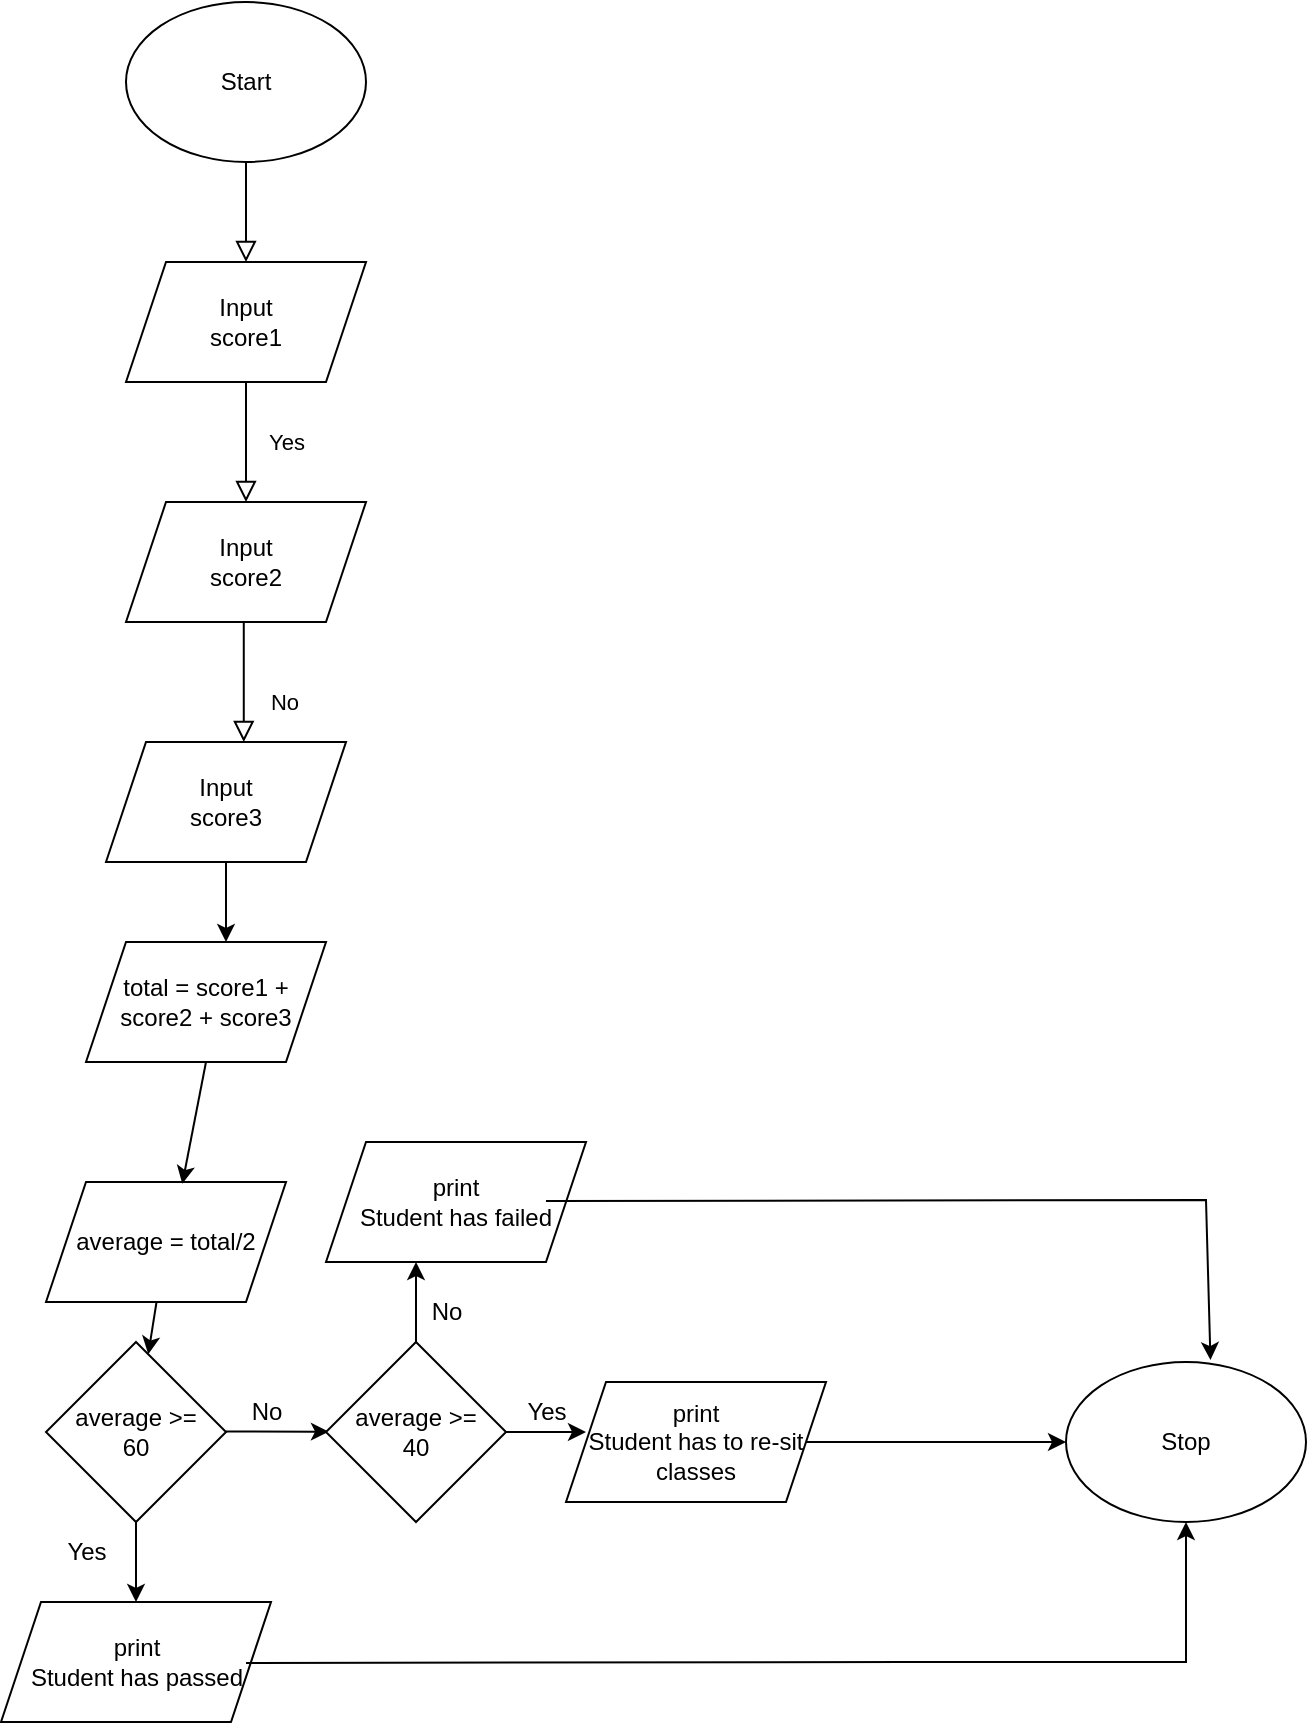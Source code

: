 <mxfile version="21.7.5" type="github">
  <diagram id="C5RBs43oDa-KdzZeNtuy" name="Page-1">
    <mxGraphModel dx="2298" dy="960" grid="1" gridSize="10" guides="1" tooltips="1" connect="1" arrows="1" fold="1" page="1" pageScale="1" pageWidth="827" pageHeight="1169" math="0" shadow="0">
      <root>
        <mxCell id="WIyWlLk6GJQsqaUBKTNV-0" />
        <mxCell id="WIyWlLk6GJQsqaUBKTNV-1" parent="WIyWlLk6GJQsqaUBKTNV-0" />
        <mxCell id="WIyWlLk6GJQsqaUBKTNV-2" value="" style="rounded=0;html=1;jettySize=auto;orthogonalLoop=1;fontSize=11;endArrow=block;endFill=0;endSize=8;strokeWidth=1;shadow=0;labelBackgroundColor=none;edgeStyle=orthogonalEdgeStyle;fontColor=default;" parent="WIyWlLk6GJQsqaUBKTNV-1" edge="1">
          <mxGeometry relative="1" as="geometry">
            <mxPoint x="220" y="120" as="sourcePoint" />
            <mxPoint x="220.0" y="170.0" as="targetPoint" />
          </mxGeometry>
        </mxCell>
        <mxCell id="WIyWlLk6GJQsqaUBKTNV-4" value="Yes" style="rounded=0;html=1;jettySize=auto;orthogonalLoop=1;fontSize=11;endArrow=block;endFill=0;endSize=8;strokeWidth=1;shadow=0;labelBackgroundColor=none;edgeStyle=orthogonalEdgeStyle;exitX=0.5;exitY=1;exitDx=0;exitDy=0;fontColor=default;" parent="WIyWlLk6GJQsqaUBKTNV-1" source="kK6c958DxFX6T6-v-BMf-2" edge="1">
          <mxGeometry y="20" relative="1" as="geometry">
            <mxPoint as="offset" />
            <mxPoint x="220.0" y="250.0" as="sourcePoint" />
            <mxPoint x="220" y="290" as="targetPoint" />
          </mxGeometry>
        </mxCell>
        <mxCell id="WIyWlLk6GJQsqaUBKTNV-8" value="No" style="rounded=0;html=1;jettySize=auto;orthogonalLoop=1;fontSize=11;endArrow=block;endFill=0;endSize=8;strokeWidth=1;shadow=0;labelBackgroundColor=none;edgeStyle=orthogonalEdgeStyle;fontColor=default;" parent="WIyWlLk6GJQsqaUBKTNV-1" edge="1">
          <mxGeometry x="0.333" y="20" relative="1" as="geometry">
            <mxPoint as="offset" />
            <mxPoint x="218.89" y="350.0" as="sourcePoint" />
            <mxPoint x="218.89" y="410" as="targetPoint" />
          </mxGeometry>
        </mxCell>
        <mxCell id="kK6c958DxFX6T6-v-BMf-0" value="Start" style="ellipse;whiteSpace=wrap;html=1;labelBackgroundColor=none;" vertex="1" parent="WIyWlLk6GJQsqaUBKTNV-1">
          <mxGeometry x="160" y="40" width="120" height="80" as="geometry" />
        </mxCell>
        <mxCell id="kK6c958DxFX6T6-v-BMf-2" value="Input&lt;br&gt;score1" style="shape=parallelogram;perimeter=parallelogramPerimeter;whiteSpace=wrap;html=1;fixedSize=1;labelBackgroundColor=none;" vertex="1" parent="WIyWlLk6GJQsqaUBKTNV-1">
          <mxGeometry x="160" y="170" width="120" height="60" as="geometry" />
        </mxCell>
        <mxCell id="kK6c958DxFX6T6-v-BMf-3" value="Input&lt;br&gt;score2" style="shape=parallelogram;perimeter=parallelogramPerimeter;whiteSpace=wrap;html=1;fixedSize=1;labelBackgroundColor=none;" vertex="1" parent="WIyWlLk6GJQsqaUBKTNV-1">
          <mxGeometry x="160" y="290" width="120" height="60" as="geometry" />
        </mxCell>
        <mxCell id="kK6c958DxFX6T6-v-BMf-4" value="Input&lt;br&gt;score3" style="shape=parallelogram;perimeter=parallelogramPerimeter;whiteSpace=wrap;html=1;fixedSize=1;labelBackgroundColor=none;" vertex="1" parent="WIyWlLk6GJQsqaUBKTNV-1">
          <mxGeometry x="150" y="410" width="120" height="60" as="geometry" />
        </mxCell>
        <mxCell id="kK6c958DxFX6T6-v-BMf-5" value="total = score1 + score2 + score3" style="shape=parallelogram;perimeter=parallelogramPerimeter;whiteSpace=wrap;html=1;fixedSize=1;labelBackgroundColor=none;" vertex="1" parent="WIyWlLk6GJQsqaUBKTNV-1">
          <mxGeometry x="140" y="510" width="120" height="60" as="geometry" />
        </mxCell>
        <mxCell id="kK6c958DxFX6T6-v-BMf-6" value="" style="endArrow=classic;html=1;rounded=0;exitX=0.5;exitY=1;exitDx=0;exitDy=0;labelBackgroundColor=none;fontColor=default;" edge="1" parent="WIyWlLk6GJQsqaUBKTNV-1" source="kK6c958DxFX6T6-v-BMf-4">
          <mxGeometry width="50" height="50" relative="1" as="geometry">
            <mxPoint x="440" y="490" as="sourcePoint" />
            <mxPoint x="210" y="510" as="targetPoint" />
          </mxGeometry>
        </mxCell>
        <mxCell id="kK6c958DxFX6T6-v-BMf-7" value="average = total/2" style="shape=parallelogram;perimeter=parallelogramPerimeter;whiteSpace=wrap;html=1;fixedSize=1;labelBackgroundColor=none;" vertex="1" parent="WIyWlLk6GJQsqaUBKTNV-1">
          <mxGeometry x="120" y="630" width="120" height="60" as="geometry" />
        </mxCell>
        <mxCell id="kK6c958DxFX6T6-v-BMf-8" value="" style="endArrow=classic;html=1;rounded=0;exitX=0.5;exitY=1;exitDx=0;exitDy=0;entryX=0.568;entryY=0.015;entryDx=0;entryDy=0;entryPerimeter=0;labelBackgroundColor=none;fontColor=default;" edge="1" parent="WIyWlLk6GJQsqaUBKTNV-1" source="kK6c958DxFX6T6-v-BMf-5" target="kK6c958DxFX6T6-v-BMf-7">
          <mxGeometry width="50" height="50" relative="1" as="geometry">
            <mxPoint x="290" y="630" as="sourcePoint" />
            <mxPoint x="340" y="580" as="targetPoint" />
          </mxGeometry>
        </mxCell>
        <mxCell id="kK6c958DxFX6T6-v-BMf-9" value="" style="endArrow=classic;html=1;rounded=0;labelBackgroundColor=none;fontColor=default;" edge="1" parent="WIyWlLk6GJQsqaUBKTNV-1" source="kK6c958DxFX6T6-v-BMf-7" target="kK6c958DxFX6T6-v-BMf-10">
          <mxGeometry width="50" height="50" relative="1" as="geometry">
            <mxPoint x="290" y="680" as="sourcePoint" />
            <mxPoint x="160" y="740" as="targetPoint" />
          </mxGeometry>
        </mxCell>
        <mxCell id="kK6c958DxFX6T6-v-BMf-10" value="average &amp;gt;= &lt;br&gt;60" style="rhombus;whiteSpace=wrap;html=1;labelBackgroundColor=none;" vertex="1" parent="WIyWlLk6GJQsqaUBKTNV-1">
          <mxGeometry x="120" y="710" width="90" height="90" as="geometry" />
        </mxCell>
        <mxCell id="kK6c958DxFX6T6-v-BMf-12" value="" style="endArrow=classic;html=1;rounded=0;exitX=0.5;exitY=1;exitDx=0;exitDy=0;labelBackgroundColor=none;fontColor=default;" edge="1" parent="WIyWlLk6GJQsqaUBKTNV-1" source="kK6c958DxFX6T6-v-BMf-10">
          <mxGeometry width="50" height="50" relative="1" as="geometry">
            <mxPoint x="290" y="680" as="sourcePoint" />
            <mxPoint x="165" y="840" as="targetPoint" />
          </mxGeometry>
        </mxCell>
        <mxCell id="kK6c958DxFX6T6-v-BMf-13" value="Yes" style="text;html=1;align=center;verticalAlign=middle;resizable=0;points=[];autosize=1;strokeColor=none;fillColor=none;labelBackgroundColor=none;" vertex="1" parent="WIyWlLk6GJQsqaUBKTNV-1">
          <mxGeometry x="120" y="800" width="40" height="30" as="geometry" />
        </mxCell>
        <mxCell id="kK6c958DxFX6T6-v-BMf-15" value="print&lt;br&gt;Student has passed" style="shape=parallelogram;perimeter=parallelogramPerimeter;whiteSpace=wrap;html=1;fixedSize=1;labelBackgroundColor=none;" vertex="1" parent="WIyWlLk6GJQsqaUBKTNV-1">
          <mxGeometry x="97.5" y="840" width="135" height="60" as="geometry" />
        </mxCell>
        <mxCell id="kK6c958DxFX6T6-v-BMf-16" value="" style="endArrow=classic;html=1;rounded=0;exitX=1;exitY=0.75;exitDx=0;exitDy=0;labelBackgroundColor=none;fontColor=default;" edge="1" parent="WIyWlLk6GJQsqaUBKTNV-1">
          <mxGeometry width="50" height="50" relative="1" as="geometry">
            <mxPoint x="210.004" y="754.727" as="sourcePoint" />
            <mxPoint x="261.47" y="754.83" as="targetPoint" />
            <Array as="points" />
          </mxGeometry>
        </mxCell>
        <mxCell id="kK6c958DxFX6T6-v-BMf-17" value="No" style="text;html=1;align=center;verticalAlign=middle;resizable=0;points=[];autosize=1;strokeColor=none;fillColor=none;labelBackgroundColor=none;" vertex="1" parent="WIyWlLk6GJQsqaUBKTNV-1">
          <mxGeometry x="210" y="730" width="40" height="30" as="geometry" />
        </mxCell>
        <mxCell id="kK6c958DxFX6T6-v-BMf-18" value="average &amp;gt;= &lt;br&gt;40" style="rhombus;whiteSpace=wrap;html=1;labelBackgroundColor=none;" vertex="1" parent="WIyWlLk6GJQsqaUBKTNV-1">
          <mxGeometry x="260" y="710" width="90" height="90" as="geometry" />
        </mxCell>
        <mxCell id="kK6c958DxFX6T6-v-BMf-19" value="" style="endArrow=classic;html=1;rounded=0;exitX=0.5;exitY=0;exitDx=0;exitDy=0;labelBackgroundColor=none;fontColor=default;" edge="1" parent="WIyWlLk6GJQsqaUBKTNV-1" source="kK6c958DxFX6T6-v-BMf-18">
          <mxGeometry width="50" height="50" relative="1" as="geometry">
            <mxPoint x="300" y="730" as="sourcePoint" />
            <mxPoint x="305" y="670" as="targetPoint" />
          </mxGeometry>
        </mxCell>
        <mxCell id="kK6c958DxFX6T6-v-BMf-20" value="" style="endArrow=classic;html=1;rounded=0;exitX=1;exitY=0.5;exitDx=0;exitDy=0;labelBackgroundColor=none;fontColor=default;" edge="1" parent="WIyWlLk6GJQsqaUBKTNV-1" source="kK6c958DxFX6T6-v-BMf-18">
          <mxGeometry width="50" height="50" relative="1" as="geometry">
            <mxPoint x="300" y="730" as="sourcePoint" />
            <mxPoint x="390" y="755" as="targetPoint" />
          </mxGeometry>
        </mxCell>
        <mxCell id="kK6c958DxFX6T6-v-BMf-21" value="Yes" style="text;html=1;align=center;verticalAlign=middle;resizable=0;points=[];autosize=1;strokeColor=none;fillColor=none;labelBackgroundColor=none;" vertex="1" parent="WIyWlLk6GJQsqaUBKTNV-1">
          <mxGeometry x="350" y="730" width="40" height="30" as="geometry" />
        </mxCell>
        <mxCell id="kK6c958DxFX6T6-v-BMf-22" value="No" style="text;html=1;align=center;verticalAlign=middle;resizable=0;points=[];autosize=1;strokeColor=none;fillColor=none;labelBackgroundColor=none;" vertex="1" parent="WIyWlLk6GJQsqaUBKTNV-1">
          <mxGeometry x="300" y="680" width="40" height="30" as="geometry" />
        </mxCell>
        <mxCell id="kK6c958DxFX6T6-v-BMf-23" value="print&lt;br&gt;Student has failed" style="shape=parallelogram;perimeter=parallelogramPerimeter;whiteSpace=wrap;html=1;fixedSize=1;labelBackgroundColor=none;" vertex="1" parent="WIyWlLk6GJQsqaUBKTNV-1">
          <mxGeometry x="260" y="610" width="130" height="60" as="geometry" />
        </mxCell>
        <mxCell id="kK6c958DxFX6T6-v-BMf-24" value="print&lt;br&gt;Student has to re-sit classes" style="shape=parallelogram;perimeter=parallelogramPerimeter;whiteSpace=wrap;html=1;fixedSize=1;labelBackgroundColor=none;" vertex="1" parent="WIyWlLk6GJQsqaUBKTNV-1">
          <mxGeometry x="380" y="730" width="130" height="60" as="geometry" />
        </mxCell>
        <mxCell id="kK6c958DxFX6T6-v-BMf-25" value="Stop" style="ellipse;whiteSpace=wrap;html=1;labelBackgroundColor=none;" vertex="1" parent="WIyWlLk6GJQsqaUBKTNV-1">
          <mxGeometry x="630" y="720" width="120" height="80" as="geometry" />
        </mxCell>
        <mxCell id="kK6c958DxFX6T6-v-BMf-26" value="" style="endArrow=classic;html=1;rounded=0;exitX=1;exitY=0.5;exitDx=0;exitDy=0;entryX=0;entryY=0.5;entryDx=0;entryDy=0;labelBackgroundColor=none;fontColor=default;" edge="1" parent="WIyWlLk6GJQsqaUBKTNV-1" source="kK6c958DxFX6T6-v-BMf-24" target="kK6c958DxFX6T6-v-BMf-25">
          <mxGeometry width="50" height="50" relative="1" as="geometry">
            <mxPoint x="500" y="830" as="sourcePoint" />
            <mxPoint x="550" y="780" as="targetPoint" />
          </mxGeometry>
        </mxCell>
        <mxCell id="kK6c958DxFX6T6-v-BMf-27" value="" style="endArrow=classic;html=1;rounded=0;exitX=1;exitY=0.5;exitDx=0;exitDy=0;entryX=0.602;entryY=-0.012;entryDx=0;entryDy=0;entryPerimeter=0;labelBackgroundColor=none;fontColor=default;" edge="1" parent="WIyWlLk6GJQsqaUBKTNV-1" target="kK6c958DxFX6T6-v-BMf-25">
          <mxGeometry width="50" height="50" relative="1" as="geometry">
            <mxPoint x="370" y="639.47" as="sourcePoint" />
            <mxPoint x="740" y="640" as="targetPoint" />
            <Array as="points">
              <mxPoint x="700" y="639" />
            </Array>
          </mxGeometry>
        </mxCell>
        <mxCell id="kK6c958DxFX6T6-v-BMf-28" value="" style="endArrow=classic;html=1;rounded=0;exitX=1;exitY=0.5;exitDx=0;exitDy=0;entryX=0.5;entryY=1;entryDx=0;entryDy=0;labelBackgroundColor=none;fontColor=default;" edge="1" parent="WIyWlLk6GJQsqaUBKTNV-1" target="kK6c958DxFX6T6-v-BMf-25">
          <mxGeometry width="50" height="50" relative="1" as="geometry">
            <mxPoint x="220" y="870.47" as="sourcePoint" />
            <mxPoint x="700" y="870" as="targetPoint" />
            <Array as="points">
              <mxPoint x="550" y="870" />
              <mxPoint x="690" y="870" />
            </Array>
          </mxGeometry>
        </mxCell>
      </root>
    </mxGraphModel>
  </diagram>
</mxfile>
